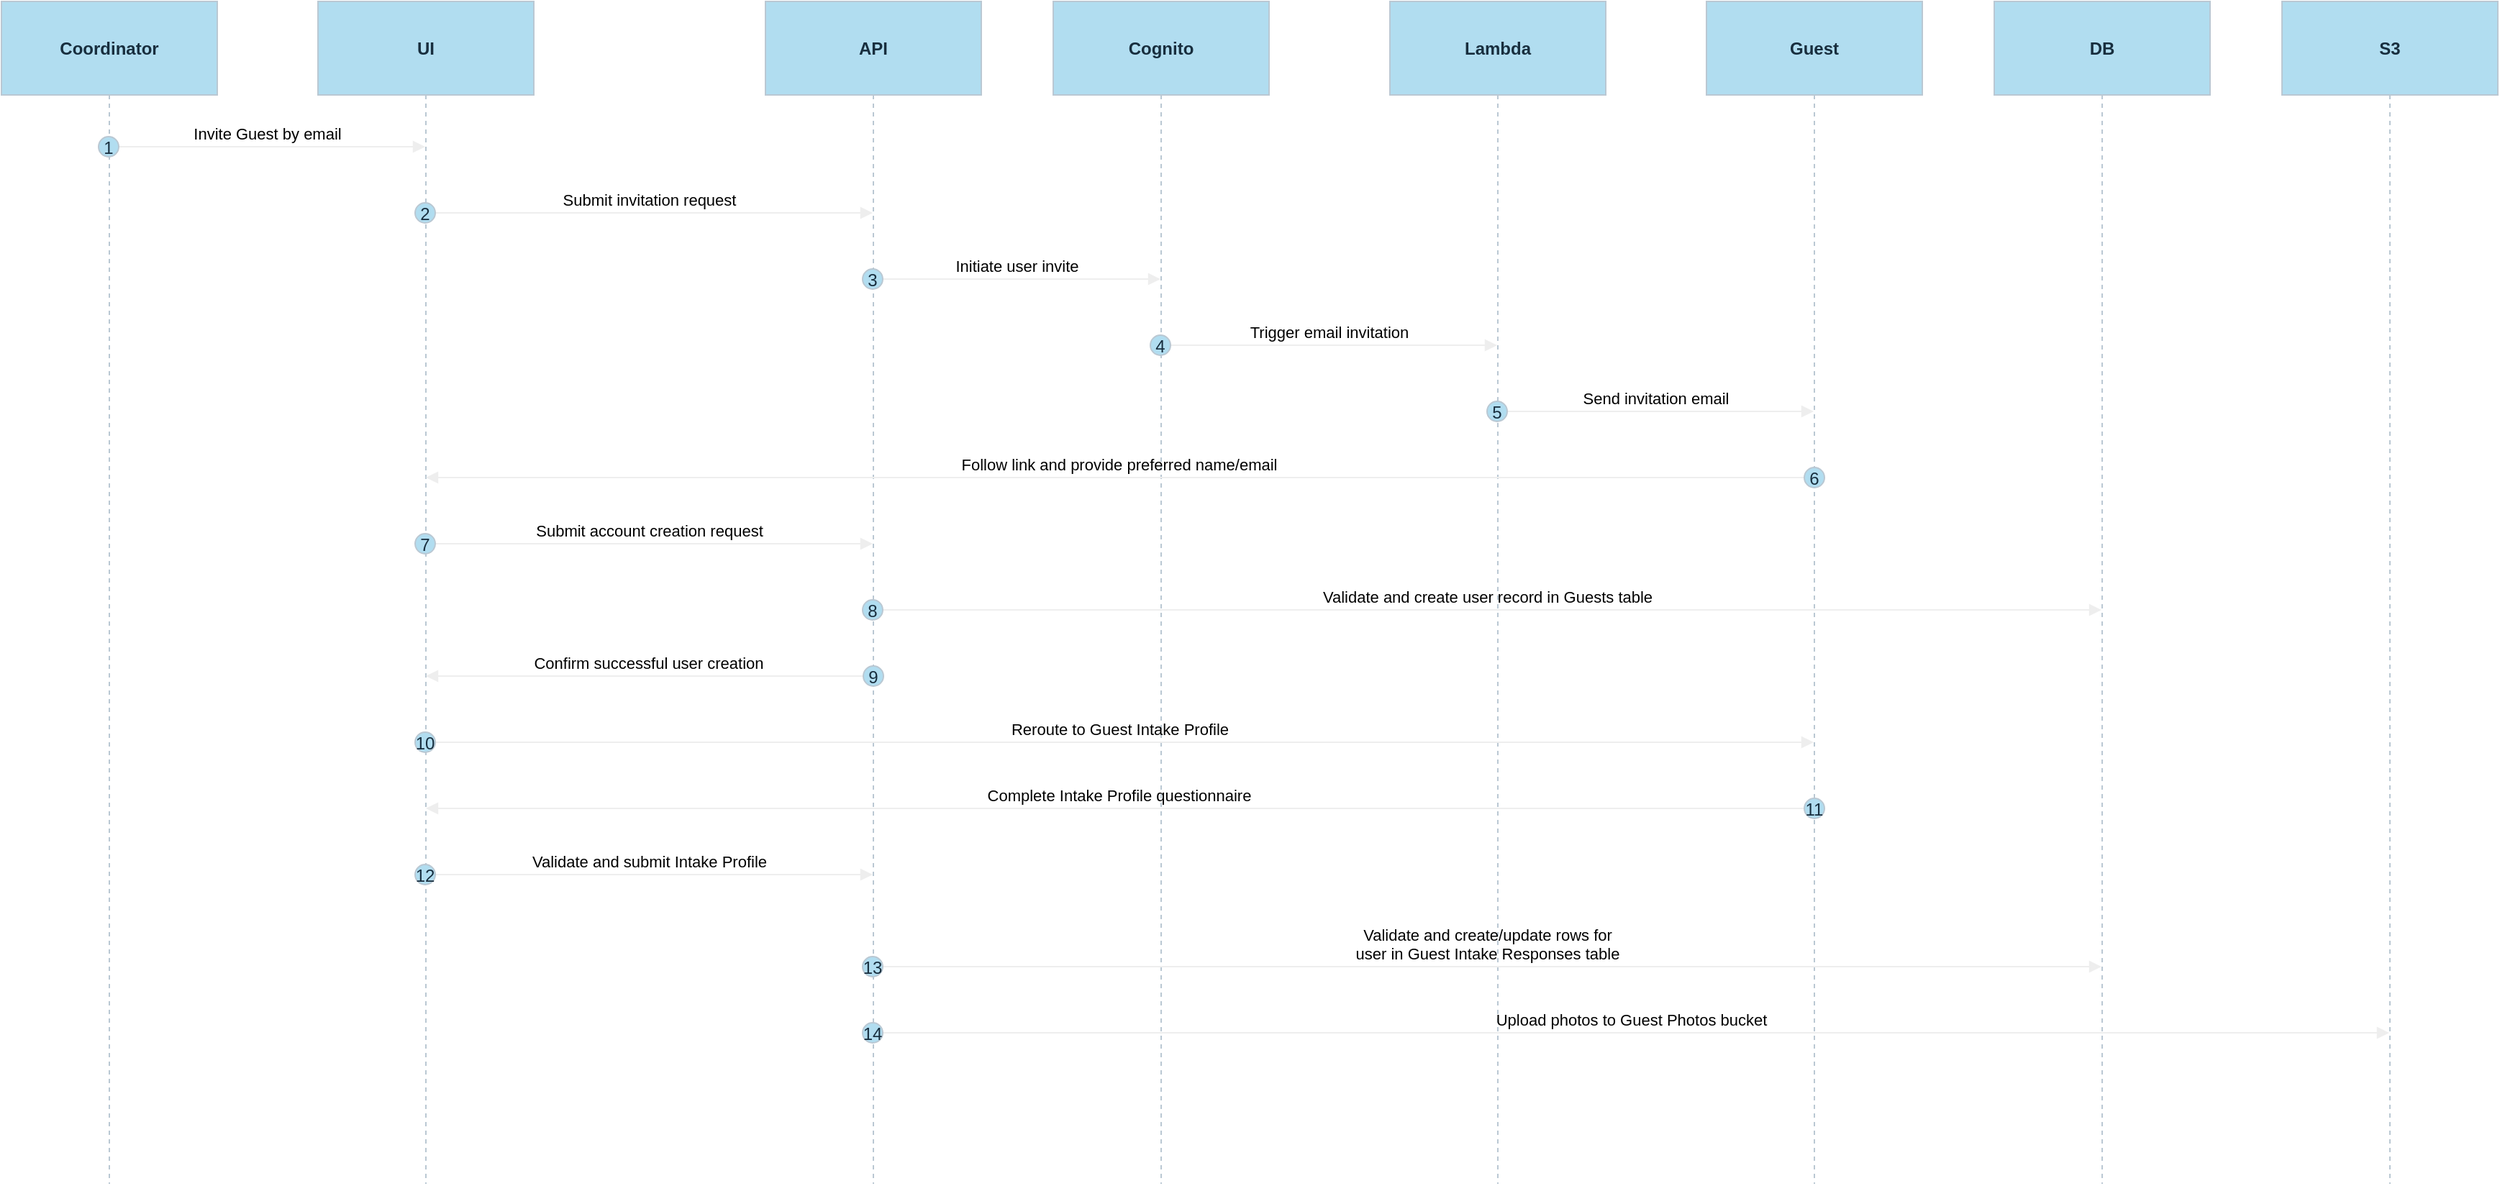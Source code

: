 <mxfile version="26.0.4">
  <diagram name="Page-1" id="ge63VyV_1pIy7mYk1GIv">
    <mxGraphModel dx="1434" dy="854" grid="1" gridSize="10" guides="1" tooltips="1" connect="1" arrows="1" fold="1" page="1" pageScale="1" pageWidth="850" pageHeight="1100" math="0" shadow="0">
      <root>
        <mxCell id="0" />
        <mxCell id="1" parent="0" />
        <mxCell id="rD1QUfDaMHbPbBrSeHR1-1" value="Coordinator" style="shape=umlLifeline;perimeter=lifelinePerimeter;whiteSpace=wrap;container=1;dropTarget=0;collapsible=0;recursiveResize=0;outlineConnect=0;portConstraint=eastwest;newEdgeStyle={&quot;edgeStyle&quot;:&quot;elbowEdgeStyle&quot;,&quot;elbow&quot;:&quot;vertical&quot;,&quot;curved&quot;:0,&quot;rounded&quot;:0};size=65;labelBackgroundColor=none;fillColor=#B1DDF0;strokeColor=#BAC8D3;fontColor=#182E3E;fontStyle=1" vertex="1" parent="1">
          <mxGeometry x="20" y="20" width="150" height="822" as="geometry" />
        </mxCell>
        <mxCell id="rD1QUfDaMHbPbBrSeHR1-2" value="UI" style="shape=umlLifeline;perimeter=lifelinePerimeter;whiteSpace=wrap;container=1;dropTarget=0;collapsible=0;recursiveResize=0;outlineConnect=0;portConstraint=eastwest;newEdgeStyle={&quot;edgeStyle&quot;:&quot;elbowEdgeStyle&quot;,&quot;elbow&quot;:&quot;vertical&quot;,&quot;curved&quot;:0,&quot;rounded&quot;:0};size=65;labelBackgroundColor=none;fillColor=#B1DDF0;strokeColor=#BAC8D3;fontColor=#182E3E;fontStyle=1" vertex="1" parent="1">
          <mxGeometry x="240" y="20" width="150" height="822" as="geometry" />
        </mxCell>
        <mxCell id="rD1QUfDaMHbPbBrSeHR1-3" value="API" style="shape=umlLifeline;perimeter=lifelinePerimeter;whiteSpace=wrap;container=1;dropTarget=0;collapsible=0;recursiveResize=0;outlineConnect=0;portConstraint=eastwest;newEdgeStyle={&quot;edgeStyle&quot;:&quot;elbowEdgeStyle&quot;,&quot;elbow&quot;:&quot;vertical&quot;,&quot;curved&quot;:0,&quot;rounded&quot;:0};size=65;labelBackgroundColor=none;fillColor=#B1DDF0;strokeColor=#BAC8D3;fontColor=#182E3E;fontStyle=1" vertex="1" parent="1">
          <mxGeometry x="551" y="20" width="150" height="822" as="geometry" />
        </mxCell>
        <mxCell id="rD1QUfDaMHbPbBrSeHR1-4" value="Cognito" style="shape=umlLifeline;perimeter=lifelinePerimeter;whiteSpace=wrap;container=1;dropTarget=0;collapsible=0;recursiveResize=0;outlineConnect=0;portConstraint=eastwest;newEdgeStyle={&quot;edgeStyle&quot;:&quot;elbowEdgeStyle&quot;,&quot;elbow&quot;:&quot;vertical&quot;,&quot;curved&quot;:0,&quot;rounded&quot;:0};size=65;labelBackgroundColor=none;fillColor=#B1DDF0;strokeColor=#BAC8D3;fontColor=#182E3E;fontStyle=1" vertex="1" parent="1">
          <mxGeometry x="751" y="20" width="150" height="822" as="geometry" />
        </mxCell>
        <mxCell id="rD1QUfDaMHbPbBrSeHR1-5" value="Lambda" style="shape=umlLifeline;perimeter=lifelinePerimeter;whiteSpace=wrap;container=1;dropTarget=0;collapsible=0;recursiveResize=0;outlineConnect=0;portConstraint=eastwest;newEdgeStyle={&quot;edgeStyle&quot;:&quot;elbowEdgeStyle&quot;,&quot;elbow&quot;:&quot;vertical&quot;,&quot;curved&quot;:0,&quot;rounded&quot;:0};size=65;labelBackgroundColor=none;fillColor=#B1DDF0;strokeColor=#BAC8D3;fontColor=#182E3E;fontStyle=1" vertex="1" parent="1">
          <mxGeometry x="985" y="20" width="150" height="822" as="geometry" />
        </mxCell>
        <mxCell id="rD1QUfDaMHbPbBrSeHR1-6" value="Guest" style="shape=umlLifeline;perimeter=lifelinePerimeter;whiteSpace=wrap;container=1;dropTarget=0;collapsible=0;recursiveResize=0;outlineConnect=0;portConstraint=eastwest;newEdgeStyle={&quot;edgeStyle&quot;:&quot;elbowEdgeStyle&quot;,&quot;elbow&quot;:&quot;vertical&quot;,&quot;curved&quot;:0,&quot;rounded&quot;:0};size=65;labelBackgroundColor=none;fillColor=#B1DDF0;strokeColor=#BAC8D3;fontColor=#182E3E;fontStyle=1" vertex="1" parent="1">
          <mxGeometry x="1205" y="20" width="150" height="822" as="geometry" />
        </mxCell>
        <mxCell id="rD1QUfDaMHbPbBrSeHR1-7" value="DB" style="shape=umlLifeline;perimeter=lifelinePerimeter;whiteSpace=wrap;container=1;dropTarget=0;collapsible=0;recursiveResize=0;outlineConnect=0;portConstraint=eastwest;newEdgeStyle={&quot;edgeStyle&quot;:&quot;elbowEdgeStyle&quot;,&quot;elbow&quot;:&quot;vertical&quot;,&quot;curved&quot;:0,&quot;rounded&quot;:0};size=65;labelBackgroundColor=none;fillColor=#B1DDF0;strokeColor=#BAC8D3;fontColor=#182E3E;fontStyle=1" vertex="1" parent="1">
          <mxGeometry x="1405" y="20" width="150" height="822" as="geometry" />
        </mxCell>
        <mxCell id="rD1QUfDaMHbPbBrSeHR1-8" value="S3" style="shape=umlLifeline;perimeter=lifelinePerimeter;whiteSpace=wrap;container=1;dropTarget=0;collapsible=0;recursiveResize=0;outlineConnect=0;portConstraint=eastwest;newEdgeStyle={&quot;edgeStyle&quot;:&quot;elbowEdgeStyle&quot;,&quot;elbow&quot;:&quot;vertical&quot;,&quot;curved&quot;:0,&quot;rounded&quot;:0};size=65;labelBackgroundColor=none;fillColor=#B1DDF0;strokeColor=#BAC8D3;fontColor=#182E3E;fontStyle=1" vertex="1" parent="1">
          <mxGeometry x="1605" y="20" width="150" height="822" as="geometry" />
        </mxCell>
        <mxCell id="rD1QUfDaMHbPbBrSeHR1-9" value="Invite Guest by email" style="verticalAlign=bottom;edgeStyle=elbowEdgeStyle;elbow=vertical;curved=0;rounded=0;endArrow=block;labelBackgroundColor=none;strokeColor=#EEEEEE;fontColor=default;" edge="1" parent="1" source="rD1QUfDaMHbPbBrSeHR1-1" target="rD1QUfDaMHbPbBrSeHR1-2">
          <mxGeometry relative="1" as="geometry">
            <Array as="points">
              <mxPoint x="214" y="121" />
            </Array>
          </mxGeometry>
        </mxCell>
        <mxCell id="rD1QUfDaMHbPbBrSeHR1-10" value="1" style="ellipse;aspect=fixed;fillColor=#B1DDF0;align=center;fontColor=#182E3E;labelBackgroundColor=none;strokeColor=#BAC8D3;" vertex="1" parent="rD1QUfDaMHbPbBrSeHR1-9">
          <mxGeometry width="14" height="14" relative="1" as="geometry">
            <mxPoint x="-117.5" y="-7" as="offset" />
          </mxGeometry>
        </mxCell>
        <mxCell id="rD1QUfDaMHbPbBrSeHR1-11" value="Submit invitation request" style="verticalAlign=bottom;edgeStyle=elbowEdgeStyle;elbow=vertical;curved=0;rounded=0;endArrow=block;labelBackgroundColor=none;strokeColor=#EEEEEE;fontColor=default;" edge="1" parent="1" source="rD1QUfDaMHbPbBrSeHR1-2" target="rD1QUfDaMHbPbBrSeHR1-3">
          <mxGeometry relative="1" as="geometry">
            <Array as="points">
              <mxPoint x="479" y="167" />
            </Array>
          </mxGeometry>
        </mxCell>
        <mxCell id="rD1QUfDaMHbPbBrSeHR1-12" value="2" style="ellipse;aspect=fixed;fillColor=#B1DDF0;align=center;fontColor=#182E3E;labelBackgroundColor=none;strokeColor=#BAC8D3;" vertex="1" parent="rD1QUfDaMHbPbBrSeHR1-11">
          <mxGeometry width="14" height="14" relative="1" as="geometry">
            <mxPoint x="-163" y="-7" as="offset" />
          </mxGeometry>
        </mxCell>
        <mxCell id="rD1QUfDaMHbPbBrSeHR1-13" value="Initiate user invite" style="verticalAlign=bottom;edgeStyle=elbowEdgeStyle;elbow=vertical;curved=0;rounded=0;endArrow=block;labelBackgroundColor=none;strokeColor=#EEEEEE;fontColor=default;" edge="1" parent="1" source="rD1QUfDaMHbPbBrSeHR1-3" target="rD1QUfDaMHbPbBrSeHR1-4">
          <mxGeometry relative="1" as="geometry">
            <Array as="points">
              <mxPoint x="735" y="213" />
            </Array>
          </mxGeometry>
        </mxCell>
        <mxCell id="rD1QUfDaMHbPbBrSeHR1-14" value="3" style="ellipse;aspect=fixed;fillColor=#B1DDF0;align=center;fontColor=#182E3E;labelBackgroundColor=none;strokeColor=#BAC8D3;" vertex="1" parent="rD1QUfDaMHbPbBrSeHR1-13">
          <mxGeometry width="14" height="14" relative="1" as="geometry">
            <mxPoint x="-107.5" y="-7" as="offset" />
          </mxGeometry>
        </mxCell>
        <mxCell id="rD1QUfDaMHbPbBrSeHR1-15" value="Trigger email invitation" style="verticalAlign=bottom;edgeStyle=elbowEdgeStyle;elbow=vertical;curved=0;rounded=0;endArrow=block;labelBackgroundColor=none;strokeColor=#EEEEEE;fontColor=default;" edge="1" parent="1" source="rD1QUfDaMHbPbBrSeHR1-4" target="rD1QUfDaMHbPbBrSeHR1-5">
          <mxGeometry relative="1" as="geometry">
            <Array as="points">
              <mxPoint x="952" y="259" />
            </Array>
          </mxGeometry>
        </mxCell>
        <mxCell id="rD1QUfDaMHbPbBrSeHR1-16" value="4" style="ellipse;aspect=fixed;fillColor=#B1DDF0;align=center;fontColor=#182E3E;labelBackgroundColor=none;strokeColor=#BAC8D3;" vertex="1" parent="rD1QUfDaMHbPbBrSeHR1-15">
          <mxGeometry width="14" height="14" relative="1" as="geometry">
            <mxPoint x="-124.5" y="-7" as="offset" />
          </mxGeometry>
        </mxCell>
        <mxCell id="rD1QUfDaMHbPbBrSeHR1-17" value="Send invitation email" style="verticalAlign=bottom;edgeStyle=elbowEdgeStyle;elbow=vertical;curved=0;rounded=0;endArrow=block;labelBackgroundColor=none;strokeColor=#EEEEEE;fontColor=default;" edge="1" parent="1" source="rD1QUfDaMHbPbBrSeHR1-5" target="rD1QUfDaMHbPbBrSeHR1-6">
          <mxGeometry relative="1" as="geometry">
            <Array as="points">
              <mxPoint x="1179" y="305" />
            </Array>
          </mxGeometry>
        </mxCell>
        <mxCell id="rD1QUfDaMHbPbBrSeHR1-18" value="5" style="ellipse;aspect=fixed;fillColor=#B1DDF0;align=center;fontColor=#182E3E;labelBackgroundColor=none;strokeColor=#BAC8D3;" vertex="1" parent="rD1QUfDaMHbPbBrSeHR1-17">
          <mxGeometry width="14" height="14" relative="1" as="geometry">
            <mxPoint x="-117.5" y="-7" as="offset" />
          </mxGeometry>
        </mxCell>
        <mxCell id="rD1QUfDaMHbPbBrSeHR1-19" value="Follow link and provide preferred name/email" style="verticalAlign=bottom;edgeStyle=elbowEdgeStyle;elbow=vertical;curved=0;rounded=0;endArrow=block;labelBackgroundColor=none;strokeColor=#EEEEEE;fontColor=default;" edge="1" parent="1" source="rD1QUfDaMHbPbBrSeHR1-6" target="rD1QUfDaMHbPbBrSeHR1-2">
          <mxGeometry relative="1" as="geometry">
            <Array as="points">
              <mxPoint x="809" y="351" />
            </Array>
          </mxGeometry>
        </mxCell>
        <mxCell id="rD1QUfDaMHbPbBrSeHR1-20" value="6" style="ellipse;aspect=fixed;fillColor=#B1DDF0;align=center;fontColor=#182E3E;labelBackgroundColor=none;strokeColor=#BAC8D3;" vertex="1" parent="rD1QUfDaMHbPbBrSeHR1-19">
          <mxGeometry width="14" height="14" relative="1" as="geometry">
            <mxPoint x="476" y="-7" as="offset" />
          </mxGeometry>
        </mxCell>
        <mxCell id="rD1QUfDaMHbPbBrSeHR1-21" value="Submit account creation request" style="verticalAlign=bottom;edgeStyle=elbowEdgeStyle;elbow=vertical;curved=0;rounded=0;endArrow=block;labelBackgroundColor=none;strokeColor=#EEEEEE;fontColor=default;" edge="1" parent="1" source="rD1QUfDaMHbPbBrSeHR1-2" target="rD1QUfDaMHbPbBrSeHR1-3">
          <mxGeometry relative="1" as="geometry">
            <Array as="points">
              <mxPoint x="479" y="397" />
            </Array>
          </mxGeometry>
        </mxCell>
        <mxCell id="rD1QUfDaMHbPbBrSeHR1-22" value="7" style="ellipse;aspect=fixed;fillColor=#B1DDF0;align=center;fontColor=#182E3E;labelBackgroundColor=none;strokeColor=#BAC8D3;" vertex="1" parent="rD1QUfDaMHbPbBrSeHR1-21">
          <mxGeometry width="14" height="14" relative="1" as="geometry">
            <mxPoint x="-163" y="-7" as="offset" />
          </mxGeometry>
        </mxCell>
        <mxCell id="rD1QUfDaMHbPbBrSeHR1-23" value="Validate and create user record in Guests table" style="verticalAlign=bottom;edgeStyle=elbowEdgeStyle;elbow=vertical;curved=0;rounded=0;endArrow=block;labelBackgroundColor=none;strokeColor=#EEEEEE;fontColor=default;" edge="1" parent="1" source="rD1QUfDaMHbPbBrSeHR1-3" target="rD1QUfDaMHbPbBrSeHR1-7">
          <mxGeometry relative="1" as="geometry">
            <Array as="points">
              <mxPoint x="1062" y="443" />
            </Array>
          </mxGeometry>
        </mxCell>
        <mxCell id="rD1QUfDaMHbPbBrSeHR1-24" value="8" style="ellipse;aspect=fixed;fillColor=#B1DDF0;align=center;fontColor=#182E3E;labelBackgroundColor=none;strokeColor=#BAC8D3;" vertex="1" parent="rD1QUfDaMHbPbBrSeHR1-23">
          <mxGeometry width="14" height="14" relative="1" as="geometry">
            <mxPoint x="-434.5" y="-7" as="offset" />
          </mxGeometry>
        </mxCell>
        <mxCell id="rD1QUfDaMHbPbBrSeHR1-25" value="Confirm successful user creation" style="verticalAlign=bottom;edgeStyle=elbowEdgeStyle;elbow=vertical;curved=0;rounded=0;endArrow=block;labelBackgroundColor=none;strokeColor=#EEEEEE;fontColor=default;" edge="1" parent="1" source="rD1QUfDaMHbPbBrSeHR1-3" target="rD1QUfDaMHbPbBrSeHR1-2">
          <mxGeometry relative="1" as="geometry">
            <Array as="points">
              <mxPoint x="482" y="489" />
            </Array>
          </mxGeometry>
        </mxCell>
        <mxCell id="rD1QUfDaMHbPbBrSeHR1-26" value="9" style="ellipse;aspect=fixed;fillColor=#B1DDF0;align=center;fontColor=#182E3E;labelBackgroundColor=none;strokeColor=#BAC8D3;" vertex="1" parent="rD1QUfDaMHbPbBrSeHR1-25">
          <mxGeometry width="14" height="14" relative="1" as="geometry">
            <mxPoint x="149" y="-7" as="offset" />
          </mxGeometry>
        </mxCell>
        <mxCell id="rD1QUfDaMHbPbBrSeHR1-27" value="Reroute to Guest Intake Profile" style="verticalAlign=bottom;edgeStyle=elbowEdgeStyle;elbow=vertical;curved=0;rounded=0;endArrow=block;labelBackgroundColor=none;strokeColor=#EEEEEE;fontColor=default;" edge="1" parent="1" source="rD1QUfDaMHbPbBrSeHR1-2" target="rD1QUfDaMHbPbBrSeHR1-6">
          <mxGeometry relative="1" as="geometry">
            <Array as="points">
              <mxPoint x="806" y="535" />
            </Array>
          </mxGeometry>
        </mxCell>
        <mxCell id="rD1QUfDaMHbPbBrSeHR1-28" value="10" style="ellipse;aspect=fixed;fillColor=#B1DDF0;align=center;fontColor=#182E3E;labelBackgroundColor=none;strokeColor=#BAC8D3;" vertex="1" parent="rD1QUfDaMHbPbBrSeHR1-27">
          <mxGeometry width="14" height="14" relative="1" as="geometry">
            <mxPoint x="-490" y="-7" as="offset" />
          </mxGeometry>
        </mxCell>
        <mxCell id="rD1QUfDaMHbPbBrSeHR1-29" value="Complete Intake Profile questionnaire" style="verticalAlign=bottom;edgeStyle=elbowEdgeStyle;elbow=vertical;curved=0;rounded=0;endArrow=block;labelBackgroundColor=none;strokeColor=#EEEEEE;fontColor=default;" edge="1" parent="1" source="rD1QUfDaMHbPbBrSeHR1-6" target="rD1QUfDaMHbPbBrSeHR1-2">
          <mxGeometry relative="1" as="geometry">
            <Array as="points">
              <mxPoint x="809" y="581" />
            </Array>
          </mxGeometry>
        </mxCell>
        <mxCell id="rD1QUfDaMHbPbBrSeHR1-30" value="11" style="ellipse;aspect=fixed;fillColor=#B1DDF0;align=center;fontColor=#182E3E;labelBackgroundColor=none;strokeColor=#BAC8D3;" vertex="1" parent="rD1QUfDaMHbPbBrSeHR1-29">
          <mxGeometry width="14" height="14" relative="1" as="geometry">
            <mxPoint x="476" y="-7" as="offset" />
          </mxGeometry>
        </mxCell>
        <mxCell id="rD1QUfDaMHbPbBrSeHR1-31" value="Validate and submit Intake Profile" style="verticalAlign=bottom;edgeStyle=elbowEdgeStyle;elbow=vertical;curved=0;rounded=0;endArrow=block;labelBackgroundColor=none;strokeColor=#EEEEEE;fontColor=default;" edge="1" parent="1" source="rD1QUfDaMHbPbBrSeHR1-2" target="rD1QUfDaMHbPbBrSeHR1-3">
          <mxGeometry relative="1" as="geometry">
            <Array as="points">
              <mxPoint x="479" y="627" />
            </Array>
          </mxGeometry>
        </mxCell>
        <mxCell id="rD1QUfDaMHbPbBrSeHR1-32" value="12" style="ellipse;aspect=fixed;fillColor=#B1DDF0;align=center;fontColor=#182E3E;labelBackgroundColor=none;strokeColor=#BAC8D3;" vertex="1" parent="rD1QUfDaMHbPbBrSeHR1-31">
          <mxGeometry width="14" height="14" relative="1" as="geometry">
            <mxPoint x="-163" y="-7" as="offset" />
          </mxGeometry>
        </mxCell>
        <mxCell id="rD1QUfDaMHbPbBrSeHR1-33" value="Validate and create/update rows for&#xa;user in Guest Intake Responses table" style="verticalAlign=bottom;edgeStyle=elbowEdgeStyle;elbow=vertical;curved=0;rounded=0;endArrow=block;labelBackgroundColor=none;strokeColor=#EEEEEE;fontColor=default;" edge="1" parent="1" source="rD1QUfDaMHbPbBrSeHR1-3" target="rD1QUfDaMHbPbBrSeHR1-7">
          <mxGeometry relative="1" as="geometry">
            <Array as="points">
              <mxPoint x="1062" y="691" />
            </Array>
          </mxGeometry>
        </mxCell>
        <mxCell id="rD1QUfDaMHbPbBrSeHR1-34" value="13" style="ellipse;aspect=fixed;fillColor=#B1DDF0;align=center;fontColor=#182E3E;labelBackgroundColor=none;strokeColor=#BAC8D3;" vertex="1" parent="rD1QUfDaMHbPbBrSeHR1-33">
          <mxGeometry width="14" height="14" relative="1" as="geometry">
            <mxPoint x="-434.5" y="-7" as="offset" />
          </mxGeometry>
        </mxCell>
        <mxCell id="rD1QUfDaMHbPbBrSeHR1-35" value="Upload photos to Guest Photos bucket" style="verticalAlign=bottom;edgeStyle=elbowEdgeStyle;elbow=vertical;curved=0;rounded=0;endArrow=block;labelBackgroundColor=none;strokeColor=#EEEEEE;fontColor=default;" edge="1" parent="1" source="rD1QUfDaMHbPbBrSeHR1-3" target="rD1QUfDaMHbPbBrSeHR1-8">
          <mxGeometry relative="1" as="geometry">
            <Array as="points">
              <mxPoint x="1162" y="737" />
            </Array>
          </mxGeometry>
        </mxCell>
        <mxCell id="rD1QUfDaMHbPbBrSeHR1-36" value="14" style="ellipse;aspect=fixed;fillColor=#B1DDF0;align=center;fontColor=#182E3E;labelBackgroundColor=none;strokeColor=#BAC8D3;" vertex="1" parent="rD1QUfDaMHbPbBrSeHR1-35">
          <mxGeometry width="14" height="14" relative="1" as="geometry">
            <mxPoint x="-534.5" y="-7" as="offset" />
          </mxGeometry>
        </mxCell>
      </root>
    </mxGraphModel>
  </diagram>
</mxfile>
